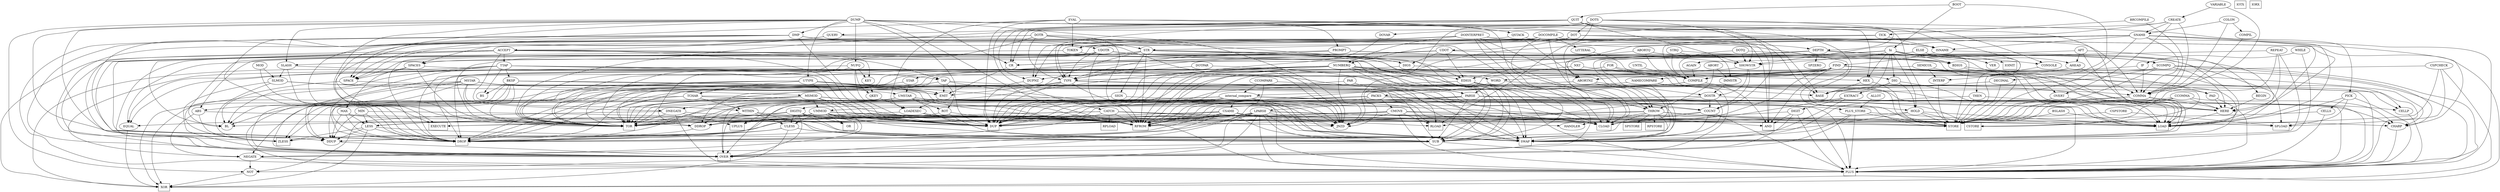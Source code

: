 strict digraph words {
"IOINIT" [shape=box]
"IOTX" [shape=box]
"IORX" [shape=box]
"EXECUTE" [shape=box]
"STORE" [shape=box]
"CSTORE" [shape=box]
"LOAD" [shape=box]
"CLOAD" [shape=box]
"RFROM" [shape=box]
"TOR" [shape=box]
"RLOAD" [shape=box]
"SPLOAD" [shape=box]
"SPSTORE" [shape=box]
"RPLOAD" [shape=box]
"RPSTORE" [shape=box]
"DUP" [shape=box]
"OVER" [shape=box]
"SWAP" [shape=box]
"DROP" [shape=box]
"UPLUS" [shape=box]
"PLUS" [shape=box]
"XOR" [shape=box]
"AND" [shape=box]
"OR" [shape=box]
"ZLESS" [shape=box]
"FIND" -> "LOAD"
"SUB" -> "PLUS"
"LPARSE" -> "LOAD"
"ABS" -> "NEGATE"
"THROW" -> "HANDLER"
"AGAIN" -> "COMPILE"
"MIN" -> "LESS"
"FIND" -> "CELLP"
"INTERP" -> "STORE"
"MSTAR" -> "XOR"
"DOSTR" -> "RLOAD"
"TTAP" -> "XOR"
"COLON" -> "COMMA"
"UDOT" -> "DIGS"
"CSAME" -> "CLOAD"
"SNAME" -> "STORE"
"UMMOD" -> "JNZD"
"DMP" -> "TOR"
"COLON" -> "SNAME"
"DOCOMPILE" -> "ISNAME"
"EVAL" -> "CLOAD"
"TAP" -> "OVER"
"LOADEXEC" -> "EXECUTE"
"hi" -> "TOR"
"MIN" -> "DROP"
"BOOT" -> "QUIT"
"THEN" -> "SWAP"
"MSMOD" -> "PLUS"
"CREATE" -> "DOVAR"
"DOTR" -> "SUB"
"BKSP" -> "XOR"
"UMMOD" -> "ULESS"
"REPEAT" -> "HERE"
"hi" -> "TYPE"
"DOTPAR" -> "TYPE"
"DIGIT" -> "AND"
"UDOT" -> "BDIGS"
"LPARSE" -> "JNZD"
"DIG" -> "EXTRACT"
"EQUAL" -> "XOR"
"WORD" -> "PACKS"
"DUMP" -> "LOAD"
"QUIT" -> "QUERY"
"MSTAR" -> "RFROM"
"DOSTR" -> "RFROM"
"SNAME" -> "HERE"
"DIGITQ" -> "LESS"
"STR" -> "SIGN"
"DOINTERPRET" -> "EXECUTE"
"ACCEPT" -> "BL"
"EMIT" -> "LOADEXEC"
"SCOMPQ" -> "CHARP"
"UMSTAR" -> "ROT"
"DEPTH" -> "SUB"
"ULESS" -> "XOR"
"DOT" -> "STR"
"DMP" -> "OVER"
"NUMBERQ" -> "BASE"
"SNAME" -> "COMMA"
"IF" -> "COMMA"
"OVERT" -> "STORE"
"TCHAR" -> "DUP"
"DOTQ" -> "SHOWSTR"
"DDUP" -> "OVER"
"DOCOMPILE" -> "NUMBERQ"
"TTAP" -> "BS"
"UMSTAR" -> "SWAP"
"DOT" -> "UDOT"
"DOTR" -> "TYPE"
"PLUS_STORE" -> "PLUS"
"PLUS_STORE" -> "SWAP"
"SLMOD" -> "MSMOD"
"SNAME" -> "LOAD"
"NUFQ" -> "DUP"
"ULESS" -> "DDUP"
"DIGITQ" -> "TOR"
"DOTR" -> "SPACES"
"DEPTH" -> "SWAP"
"FIND" -> "SWAP"
"UMSTAR" -> "OVER"
"COUNT" -> "SWAP"
"ABORTNZ" -> "DROP"
"QUIT" -> "INTERP"
"TCHAR" -> "AND"
"PICK" -> "SPLOAD"
"DDROP" -> "DROP"
"LPARSE" -> "EQUAL"
"THROW" -> "STORE"
"ROT" -> "SWAP"
"UMSTAR" -> "RFROM"
"internal_compare" -> "DROP"
"UDOTR" -> "TOR"
"BDIGS" -> "STORE"
"TTAP" -> "DUP"
"ACCEPT" -> "PLUS"
"NAMECOMPARE" -> "OVER"
"NAMECOMPARE" -> "AND"
"SNAME" -> "PLUS"
"SLASH" -> "DROP"
"UMMOD" -> "TOR"
"TYPE" -> "DROP"
"CHARP" -> "PLUS"
"SLASH" -> "SWAP"
"EVAL" -> "TOKEN"
"SNAME" -> "DUP"
"PROMPT" -> "CR"
"ACCEPT" -> "TTAP"
"DOTS" -> "SHOWSTR"
"UMSTAR" -> "DROP"
"FOR" -> "TOR"
"FIND" -> "DUP"
"DUMP" -> "NOT"
"UDOT" -> "TYPE"
"UDOTR" -> "DIGS"
"REPEAT" -> "STORE"
"EXTRACT" -> "SWAP"
"SPACES" -> "TOR"
"DUMP" -> "CR"
"UMSTAR" -> "TOR"
"PAR" -> "DDROP"
"ABORTQ" -> "ABORTNZ"
"CATCH" -> "HANDLER"
"MSMOD" -> "ZLESS"
"UDOTR" -> "TYPE"
"DIGITQ" -> "OR"
"SLASH" -> "SLMOD"
"PAD" -> "PLUS"
"DEPTH" -> "SLASH"
"CATCH" -> "LOAD"
"ABS" -> "ZLESS"
"DIGIT" -> "LESS"
"COUNT" -> "PLUS"
"SEMICOL" -> "COMPILE"
"QUIT" -> "TYPE"
"DUMP" -> "SPACE"
"AFT" -> "BEGIN"
"DOINTERPRET" -> "ABORTNZ"
"PARSE" -> "LPARSE"
"CSAME" -> "DUP"
"CCOMPARE" -> "internal_compare"
"SHOWSTR" -> "TYPE"
"CMOVE" -> "CLOAD"
"LPARSE" -> "RFROM"
"PARSE" -> "TOR"
"UMMOD" -> "SWAP"
"CSAME" -> "TOR"
"internal_compare" -> "SWAP"
"PROMPT" -> "LOAD"
"MSMOD" -> "TOR"
"CMOVE" -> "TOR"
"VARIABLE" -> "CREATE"
"MAX" -> "DDUP"
"TAP" -> "PLUS"
"ACCEPT" -> "OVER"
"UMMOD" -> "DUP"
"TAP" -> "DUP"
"THROW" -> "RPSTORE"
"DIGIT" -> "OVER"
"LOADEXEC" -> "LOAD"
"LITTERAL" -> "COMPILE"
"CSPSTORE" -> "SPLOAD"
"CCOMMA" -> "HERE"
"DOTS" -> "DOT"
"PICK" -> "CELLS"
"NUMBERQ" -> "PLUS"
"ROT" -> "TOR"
"OVERT" -> "LOAD"
"THROW" -> "LOAD"
"DNEGATE" -> "TOR"
"QSTACK" -> "ABORTNZ"
"FIND" -> "AND"
"DEPTH" -> "SPZERO"
"hi" -> "BDIGS"
"CATCH" -> "RPLOAD"
"UTYPE" -> "CLOAD"
"COMPILE" -> "LOAD"
"TICK" -> "TOKEN"
"DIG" -> "HOLD"
"ULESS" -> "SWAP"
"CREATE" -> "SNAME"
"DOTR" -> "TOR"
"ULESS" -> "ZLESS"
"DOT" -> "BASE"
"ULESS" -> "DROP"
"QUIT" -> "CATCH"
"DMP" -> "UDOTR"
"BKSP" -> "BL"
"BRCOMPILE" -> "TICK"
"WITHIN" -> "OVER"
"CATCH" -> "STORE"
"hi" -> "HEX"
"DUMP" -> "UTYPE"
"DIGITQ" -> "RFROM"
"PARSE" -> "LOAD"
"DOINTERPRET" -> "NUMBERQ"
"STR" -> "RFROM"
"BEGIN" -> "HERE"
"NUMBERQ" -> "STAR"
"SPACES" -> "MAX"
"hi" -> "VER"
"DUMP" -> "HEX"
"TTAP" -> "BKSP"
"UMSTAR" -> "PLUS"
"UMMOD" -> "DROP"
"HERE" -> "LOAD"
"MAX" -> "DROP"
"DOCOMPILE" -> "COMMA"
"DUMP" -> "NUFQ"
"CR" -> "EMIT"
"NAMECOMPARE" -> "internal_compare"
"LESS" -> "ZLESS"
"TAP" -> "EMIT"
"DIGS" -> "DIG"
"LOADEXEC" -> "DUP"
"PARSE" -> "PLUS"
"ACCEPT" -> "WITHIN"
"QUERY" -> "ACCEPT"
"ISNAME" -> "FIND"
"SPACES" -> "SPACE"
"NUMBERQ" -> "RFROM"
"CCOMMA" -> "DUP"
"BKSP" -> "EMIT"
"PAR" -> "PARSE"
"EXTRACT" -> "UMMOD"
"LPARSE" -> "TOR"
"hi" -> "LOAD"
"SCOMPQ" -> "STORE"
"AHEAD" -> "COMPILE"
"MSMOD" -> "DUP"
"EVAL" -> "LOADEXEC"
"NXT" -> "JNZD"
"WITHIN" -> "RFROM"
"MSTAR" -> "DDUP"
"NAMECOMPARE" -> "CLOAD"
"STR" -> "DUP"
"AHEAD" -> "COMMA"
"DOINTERPRET" -> "ISNAME"
"ACCEPT" -> "DROP"
"NEGATE" -> "NOT"
"AFT" -> "SWAP"
"CCOMPARE" -> "OVER"
"ACCEPT" -> "KEY"
"DOTS" -> "TOR"
"STR" -> "EDIGS"
"ROT" -> "RFROM"
"AFT" -> "DROP"
"DUMP" -> "SLASH"
"CSPCHECK" -> "ABORTNZ"
"DMP" -> "DUP"
"COMMA" -> "DUP"
"MSMOD" -> "RLOAD"
"FIND" -> "DDUP"
"UTYPE" -> "TCHAR"
"SHOWSTR" -> "COUNT"
"DOCOMPILE" -> "CLOAD"
"FOR" -> "HERE"
"SNAME" -> "SHOWSTR"
"FIND" -> "NAMECOMPARE"
"CELLS" -> "PLUS"
"MAX" -> "LESS"
"ABORTNZ" -> "DOSTR"
"COMPILE" -> "RFROM"
"SNAME" -> "ISNAME"
"CSPCHECK" -> "SPLOAD"
"hi" -> "BASE"
"STR" -> "TOR"
"NOT" -> "XOR"
"SPACES" -> "JNZD"
"ELSE" -> "THEN"
"UNTIL" -> "COMPILE"
"MSTAR" -> "SWAP"
"DOINTERPRET" -> "THROW"
"LPARSE" -> "OVER"
"ABS" -> "DUP"
"MSTAR" -> "DNEGATE"
"DOCOMPILE" -> "AND"
"COLON" -> "COMPIL"
"DOTS" -> "CR"
"ISNAME" -> "LOAD"
"KEY" -> "QKEY"
"HOLD" -> "LOAD"
"UDOTR" -> "OVER"
"DUMP" -> "BASE"
"CREATE" -> "OVERT"
"DOSTR" -> "SWAP"
"QUIT" -> "CR"
"CSAME" -> "DDROP"
"BKSP" -> "OVER"
"LESS" -> "XOR"
"EDIGS" -> "PAD"
"SCOMPQ" -> "PLUS"
"THROW" -> "TOR"
"NUFQ" -> "EQUAL"
"BSLASH" -> "LOAD"
"DOSTR" -> "PLUS"
"FIND" -> "DROP"
"UTYPE" -> "JNZD"
"CATCH" -> "DROP"
"HOLD" -> "STORE"
"UTYPE" -> "TOR"
"COUNT" -> "CLOAD"
"UMSTAR" -> "DUP"
"CATCH" -> "RFROM"
"WHILE" -> "SWAP"
"DIGITQ" -> "DUP"
"NUMBERQ" -> "TOR"
"MSMOD" -> "SWAP"
"HEX" -> "BASE"
"LPARSE" -> "CLOAD"
"LPARSE" -> "PLUS"
"ABORTQ" -> "SCOMPQ"
"UTYPE" -> "EMIT"
"BDIGS" -> "PAD"
"DOTPAR" -> "PARSE"
"SIGN" -> "ZLESS"
"DUPNZ" -> "DUP"
"EXTRACT" -> "DIGIT"
"DUMP" -> "TOR"
"CELLS" -> "DUP"
"THEN" -> "HERE"
"HOLD" -> "CSTORE"
"THROW" -> "RFROM"
"STAR" -> "DROP"
"CATCH" -> "EXECUTE"
"PACKS" -> "DUP"
"CSAME" -> "JNZD"
"FIND" -> "RFROM"
"NUMBERQ" -> "DUP"
"DOT" -> "XOR"
"SLMOD" -> "ZLESS"
"PROMPT" -> "EQUAL"
"DUMP" -> "DDUP"
"NUMBERQ" -> "DDROP"
"internal_compare" -> "COUNT"
"CCOMMA" -> "CHARP"
"UTYPE" -> "DROP"
"SPACE" -> "EMIT"
"STRQ" -> "SCOMPQ"
"ACCEPT" -> "SUB"
"PARSE" -> "SUB"
"COMMA" -> "STORE"
"hi" -> "CONSOLE"
"COMPILE" -> "DUP"
"DOCOMPILE" -> "LITTERAL"
"hi" -> "SHOWSTR"
"DOTR" -> "RFROM"
"BKSP" -> "SUB"
"TYPE" -> "PLUS"
"QSTACK" -> "ZLESS"
"BKSP" -> "BS"
"DMP" -> "SPACE"
"TTAP" -> "TAP"
"CREATE" -> "COMPILE"
"COMPIL" -> "STORE"
"TYPE" -> "JNZD"
"NUMBERQ" -> "EQUAL"
"hi" -> "DIG"
"COMPILE" -> "COMMA"
"EDIGS" -> "OVER"
"WITHIN" -> "SUB"
"COUNT" -> "DUP"
"DOT" -> "SPACE"
"STR" -> "BDIGS"
"DMP" -> "JNZD"
"TYPE" -> "EMIT"
"DUMP" -> "ROT"
"CREATE" -> "COMMA"
"CMOVE" -> "CSTORE"
"DOTS" -> "DEPTH"
"TTAP" -> "SWAP"
"COMPILE" -> "CELLP"
"QUIT" -> "CONSOLE"
"hi" -> "EDIGS"
"CCOMMA" -> "STORE"
"DOTQ" -> "SCOMPQ"
"CATCH" -> "TOR"
"PACKS" -> "DDUP"
"STAR" -> "UMSTAR"
"CSPSTORE" -> "STORE"
"UDOTR" -> "RFROM"
"NUMBERQ" -> "OVER"
"FIND" -> "CHARP"
"QUIT" -> "STORE"
"PACKS" -> "PLUS"
"DOSTR" -> "TOR"
"NUMBERQ" -> "JNZD"
"LPARSE" -> "DUP"
"UMMOD" -> "RLOAD"
"HEX" -> "STORE"
"internal_compare" -> "SUB"
"TOKEN" -> "WORD"
"MIN" -> "SWAP"
"CSPCHECK" -> "XOR"
"PICK" -> "LOAD"
"UMSTAR" -> "JNZD"
"UTYPE" -> "DUP"
"DOCOMPILE" -> "EXECUTE"
"QUIT" -> "SHOWSTR"
"CSAME" -> "CHARP"
"WITHIN" -> "ULESS"
"HOLD" -> "DUP"
"QSTACK" -> "DEPTH"
"EDIGS" -> "LOAD"
"LESS" -> "DDUP"
"DOSTR" -> "COUNT"
"DOTS" -> "RLOAD"
"TICK" -> "THROW"
"NUMBERQ" -> "CLOAD"
"PARSE" -> "PLUS_STORE"
"MSTAR" -> "ZLESS"
"TCHAR" -> "DROP"
"STR" -> "ABS"
"ACCEPT" -> "TAP"
"PARSE" -> "RFROM"
"NUMBERQ" -> "COUNT"
"DIG" -> "LOAD"
"DNEGATE" -> "UPLUS"
"UDOT" -> "EDIGS"
"DUMP" -> "RFROM"
"THROW" -> "DROP"
"IMMSTR" -> "DOSTR"
"FIND" -> "CLOAD"
"hi" -> "STORE"
"UMMOD" -> "OR"
"LPARSE" -> "BL"
"UMMOD" -> "DDROP"
"LPARSE" -> "STORE"
"UMMOD" -> "DDUP"
"COMMA" -> "HERE"
"CMOVE" -> "DDROP"
"BOOT" -> "DECIMAL"
"PACKS" -> "TOR"
"internal_compare" -> "DUP"
"AFT" -> "AHEAD"
"EVAL" -> "PROMPT"
"DUMP" -> "DMP"
"CELLP" -> "PLUS"
"TICK" -> "ISNAME"
"QUIT" -> "COUNT"
"DOTR" -> "STR"
"DECIMAL" -> "BASE"
"DOCOMPILE" -> "THROW"
"SPACE" -> "BL"
"DECIMAL" -> "STORE"
"CSAME" -> "SUB"
"PACKS" -> "SWAP"
"SNAME" -> "DROP"
"DOCOMPILE" -> "DUPNZ"
"DOTS" -> "JNZD"
"TTAP" -> "DROP"
"DOINTERPRET" -> "DUPNZ"
"QUIT" -> "DUPNZ"
"SNAME" -> "TOKEN"
"NUMBERQ" -> "RLOAD"
"hi" -> "RFROM"
"UTYPE" -> "PLUS"
"SNAME" -> "CLOAD"
"SCOMPQ" -> "WORD"
"DIGIT" -> "PLUS"
"SEMICOL" -> "INTERP"
"UDOT" -> "SPACE"
"FIND" -> "PLUS"
"PACKS" -> "RFROM"
"LPARSE" -> "DROP"
"TCHAR" -> "WITHIN"
"DNEGATE" -> "RFROM"
"EDIGS" -> "DROP"
"EVAL" -> "DROP"
"SLMOD" -> "OVER"
"internal_compare" -> "CHARP"
"WORD" -> "PARSE"
"NUMBERQ" -> "SWAP"
"STRQ" -> "COMPILE"
"CSAME" -> "DROP"
"DOTQ" -> "COMPILE"
"THROW" -> "SWAP"
"UDOTR" -> "BDIGS"
"internal_compare" -> "CSAME"
"LPARSE" -> "NOT"
"LPARSE" -> "SUB"
"ACCEPT" -> "DUP"
"DNEGATE" -> "NOT"
"QUERY" -> "STORE"
"QKEY" -> "LOADEXEC"
"internal_compare" -> "DDROP"
"NUMBERQ" -> "STORE"
"DMP" -> "CLOAD"
"MSTAR" -> "ABS"
"ABORT" -> "IMMSTR"
"MAX" -> "SWAP"
"VARIABLE" -> "COMMA"
"hi" -> "CR"
"PACKS" -> "CSTORE"
"WHILE" -> "IF"
"NUFQ" -> "DDROP"
"NUFQ" -> "KEY"
"ELSE" -> "AHEAD"
"DOT" -> "TYPE"
"hi" -> "HOLD"
"DOINTERPRET" -> "CLOAD"
"SLMOD" -> "SWAP"
"MSMOD" -> "RFROM"
"TYPE" -> "DUP"
"ALLOT" -> "PLUS_STORE"
"LESS" -> "DROP"
"SHOWSTR" -> "DOSTR"
"MSTAR" -> "UMSTAR"
"DOVAR" -> "RFROM"
"SCOMPQ" -> "HERE"
"PROMPT" -> "SHOWSTR"
"BRCOMPILE" -> "COMMA"
"IF" -> "COMPILE"
"SNAME" -> "CHARP"
"STRQ" -> "IMMSTR"
"BKSP" -> "RFROM"
"DOTS" -> "PICK"
"CMOVE" -> "DUP"
"UMMOD" -> "UPLUS"
"NUMBERQ" -> "LOAD"
"SUB" -> "NEGATE"
"CMOVE" -> "RLOAD"
"internal_compare" -> "TOR"
"PACKS" -> "CMOVE"
"UMSTAR" -> "UPLUS"
"MSMOD" -> "NEGATE"
"DIGITQ" -> "SUB"
"LESS" -> "SUB"
"UDOTR" -> "SUB"
"NXT" -> "COMPILE"
"NUMBERQ" -> "DROP"
"CSAME" -> "OVER"
"COMPILE" -> "TOR"
"DUMP" -> "JNZD"
"CSAME" -> "RFROM"
"SEMICOL" -> "OVERT"
"UDOTR" -> "EDIGS"
"ACCEPT" -> "DDUP"
"REPEAT" -> "SWAP"
"FIND" -> "TOR"
"ABORT" -> "THROW"
"SIGN" -> "HOLD"
"TYPE" -> "TOR"
"DOINTERPRET" -> "AND"
"MSMOD" -> "UMMOD"
"CONSOLE" -> "STORE"
"NUMBERQ" -> "DUPNZ"
"TAP" -> "CSTORE"
"CCOMMA" -> "CSTORE"
"UMMOD" -> "NEGATE"
"BKSP" -> "SWAP"
"BKSP" -> "TOR"
"DOT" -> "LOAD"
"ABORTQ" -> "COMPILE"
"FOR" -> "COMPILE"
"CMOVE" -> "RFROM"
"CCOMPARE" -> "CLOAD"
"MIN" -> "DDUP"
"MOD" -> "DROP"
"internal_compare" -> "RFROM"
"PAD" -> "HERE"
"DMP" -> "PLUS"
"PLUS_STORE" -> "STORE"
"WITHIN" -> "TOR"
"ABORTNZ" -> "THROW"
"NUMBERQ" -> "SUB"
"MSTAR" -> "TOR"
"TCHAR" -> "BL"
"THEN" -> "STORE"
"DIG" -> "BASE"
"THROW" -> "SPSTORE"
"UMMOD" -> "PLUS"
"WORD" -> "HERE"
"DIGITQ" -> "OVER"
"LPARSE" -> "ZLESS"
"STR" -> "DIGS"
"NUMBERQ" -> "HEX"
"DEPTH" -> "SPLOAD"
"CSPCHECK" -> "LOAD"
"DOTR" -> "OVER"
"DUMP" -> "STORE"
"UDOTR" -> "SPACES"
"NUMBERQ" -> "NEGATE"
"EVAL" -> "QSTACK"
"DNEGATE" -> "PLUS"
"CMOVE" -> "PLUS"
"REPEAT" -> "AGAIN"
"DIGITQ" -> "ULESS"
"CMOVE" -> "JNZD"
"MOD" -> "SLMOD"
"LPARSE" -> "SWAP"
"BOOT" -> "hi"
"ACCEPT" -> "XOR"
"PLUS_STORE" -> "OVER"
"EVAL" -> "DUP"
"TTAP" -> "BL"
"BSLASH" -> "STORE"
"TOKEN" -> "BL"
"NEGATE" -> "PLUS"
"PICK" -> "PLUS"
"NUMBERQ" -> "DIGITQ"
"PLUS_STORE" -> "LOAD"
"QUERY" -> "DROP"
"EDIGS" -> "SUB"
"TYPE" -> "CLOAD"
"UMMOD" -> "RFROM"
"ELSE" -> "SWAP"
"HOLD" -> "SUB"
"SCOMPQ" -> "CLOAD"
"DUMP" -> "DROP"
"COMMA" -> "CELLP"
"MSMOD" -> "DNEGATE"
"DIGS" -> "DUP"
"NUFQ" -> "QKEY"
"ULESS" -> "SUB"
"CATCH" -> "SPLOAD"
"hi" -> "IOINIT"
}
